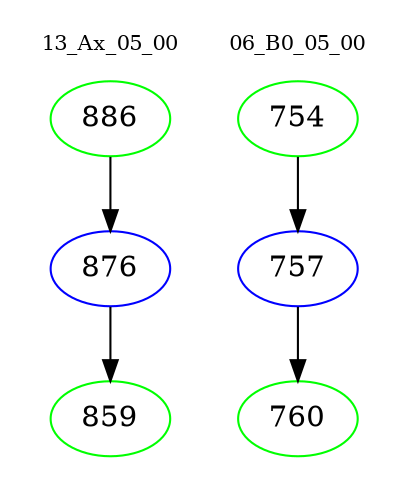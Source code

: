 digraph{
subgraph cluster_0 {
color = white
label = "13_Ax_05_00";
fontsize=10;
T0_886 [label="886", color="green"]
T0_886 -> T0_876 [color="black"]
T0_876 [label="876", color="blue"]
T0_876 -> T0_859 [color="black"]
T0_859 [label="859", color="green"]
}
subgraph cluster_1 {
color = white
label = "06_B0_05_00";
fontsize=10;
T1_754 [label="754", color="green"]
T1_754 -> T1_757 [color="black"]
T1_757 [label="757", color="blue"]
T1_757 -> T1_760 [color="black"]
T1_760 [label="760", color="green"]
}
}

